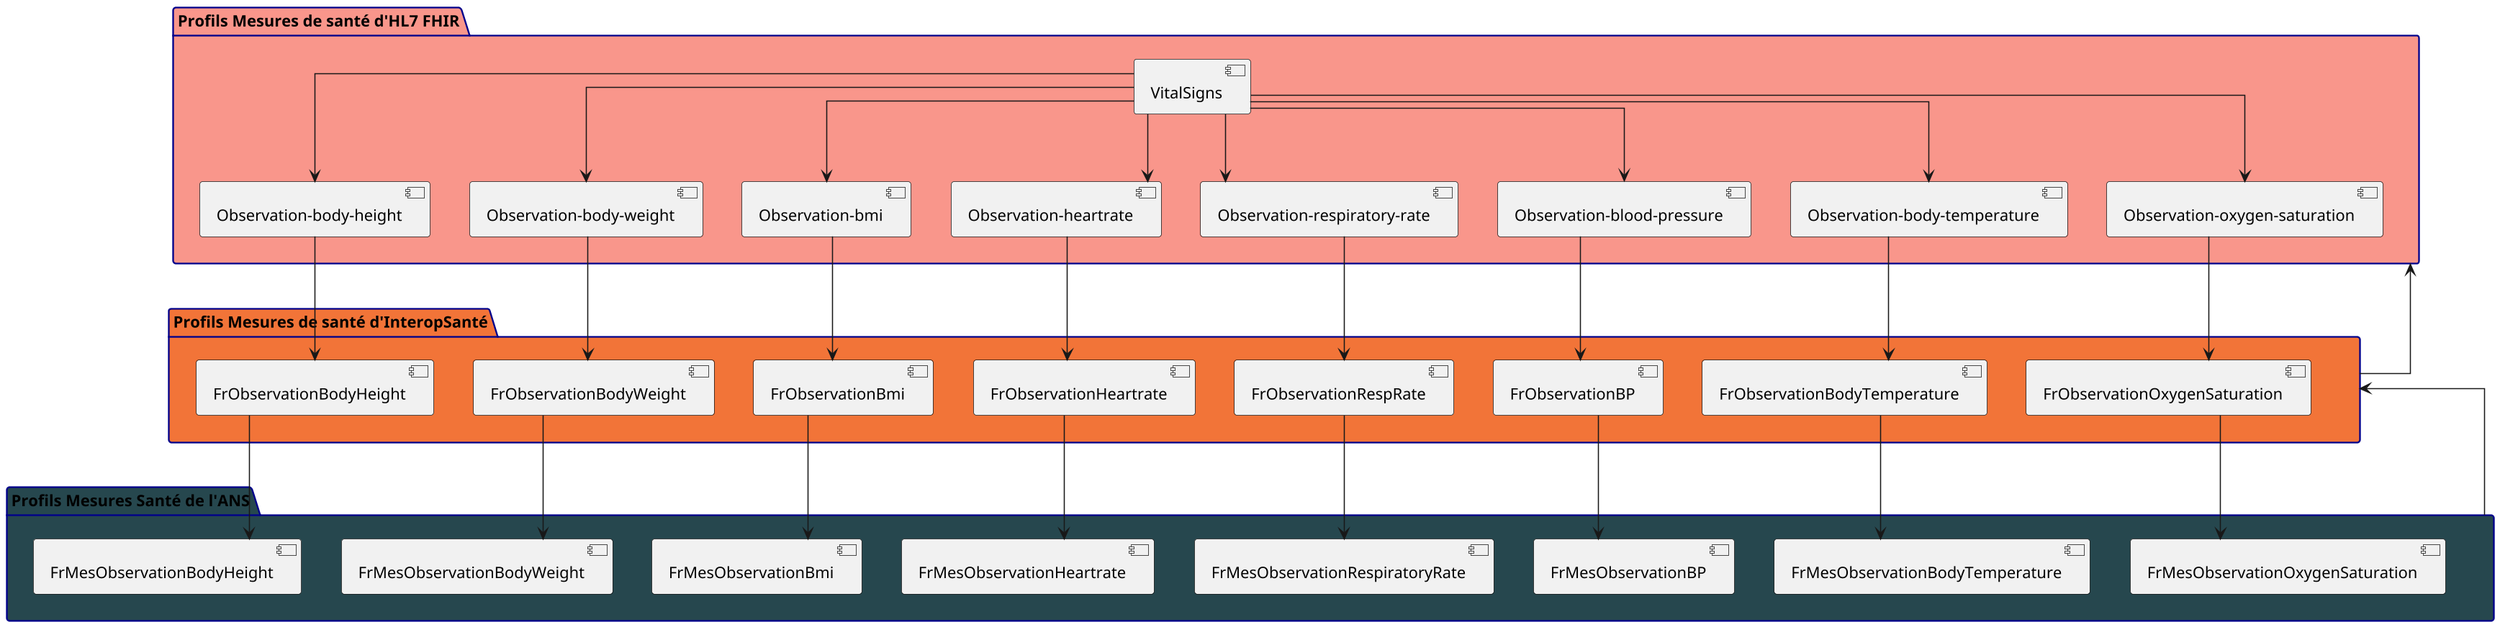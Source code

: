 @startuml

skinparam linetype ortho
skinparam dpi 150
skinparam boxPadding 10
skinparam shadowing false
skinparam packageBackgroundColor LightBlue
skinparam packageBorderColor DarkBlue

package "Profils Mesures de santé d'HL7 FHIR" as HL7 #F9968B {
    [VitalSigns] --> [Observation-body-height]
    [VitalSigns] --> [Observation-body-weight]
    [VitalSigns] --> [Observation-bmi]
    [VitalSigns] --> [Observation-heartrate]
    [VitalSigns] --> [Observation-respiratory-rate]
    [VitalSigns] --> [Observation-blood-pressure]
    [VitalSigns] --> [Observation-body-temperature]
    [VitalSigns] --> [Observation-oxygen-saturation]
}

package "Profils Mesures de santé d'InteropSanté" as PI #F27438 {
    [Observation-bmi] --> [FrObservationBmi]
    [Observation-heartrate] --> [FrObservationHeartrate]
    [Observation-body-weight] --> [FrObservationBodyWeight]
    [Observation-body-height] --> [FrObservationBodyHeight]
    [Observation-body-temperature] --> [FrObservationBodyTemperature]
    [Observation-blood-pressure] --> [FrObservationBP]
    [Observation-oxygen-saturation] --> [FrObservationOxygenSaturation]
    [Observation-respiratory-rate] --> [FrObservationRespRate]
}

package "Profils Mesures Santé de l'ANS" as PMSB #26474E {
    [FrObservationBmi] --> [FrMesObservationBmi]
    [FrObservationHeartrate] --> [FrMesObservationHeartrate]
    [FrObservationBodyWeight] --> [FrMesObservationBodyWeight]
    [FrObservationBodyHeight] --> [FrMesObservationBodyHeight]
    [FrObservationBodyTemperature] --> [FrMesObservationBodyTemperature]
    [FrObservationBP] --> [FrMesObservationBP]
    [FrObservationOxygenSaturation] --> [FrMesObservationOxygenSaturation]
    [FrObservationRespRate] --> [FrMesObservationRespiratoryRate]
    

}

PMSB --> PI
PI --> HL7

@enduml
